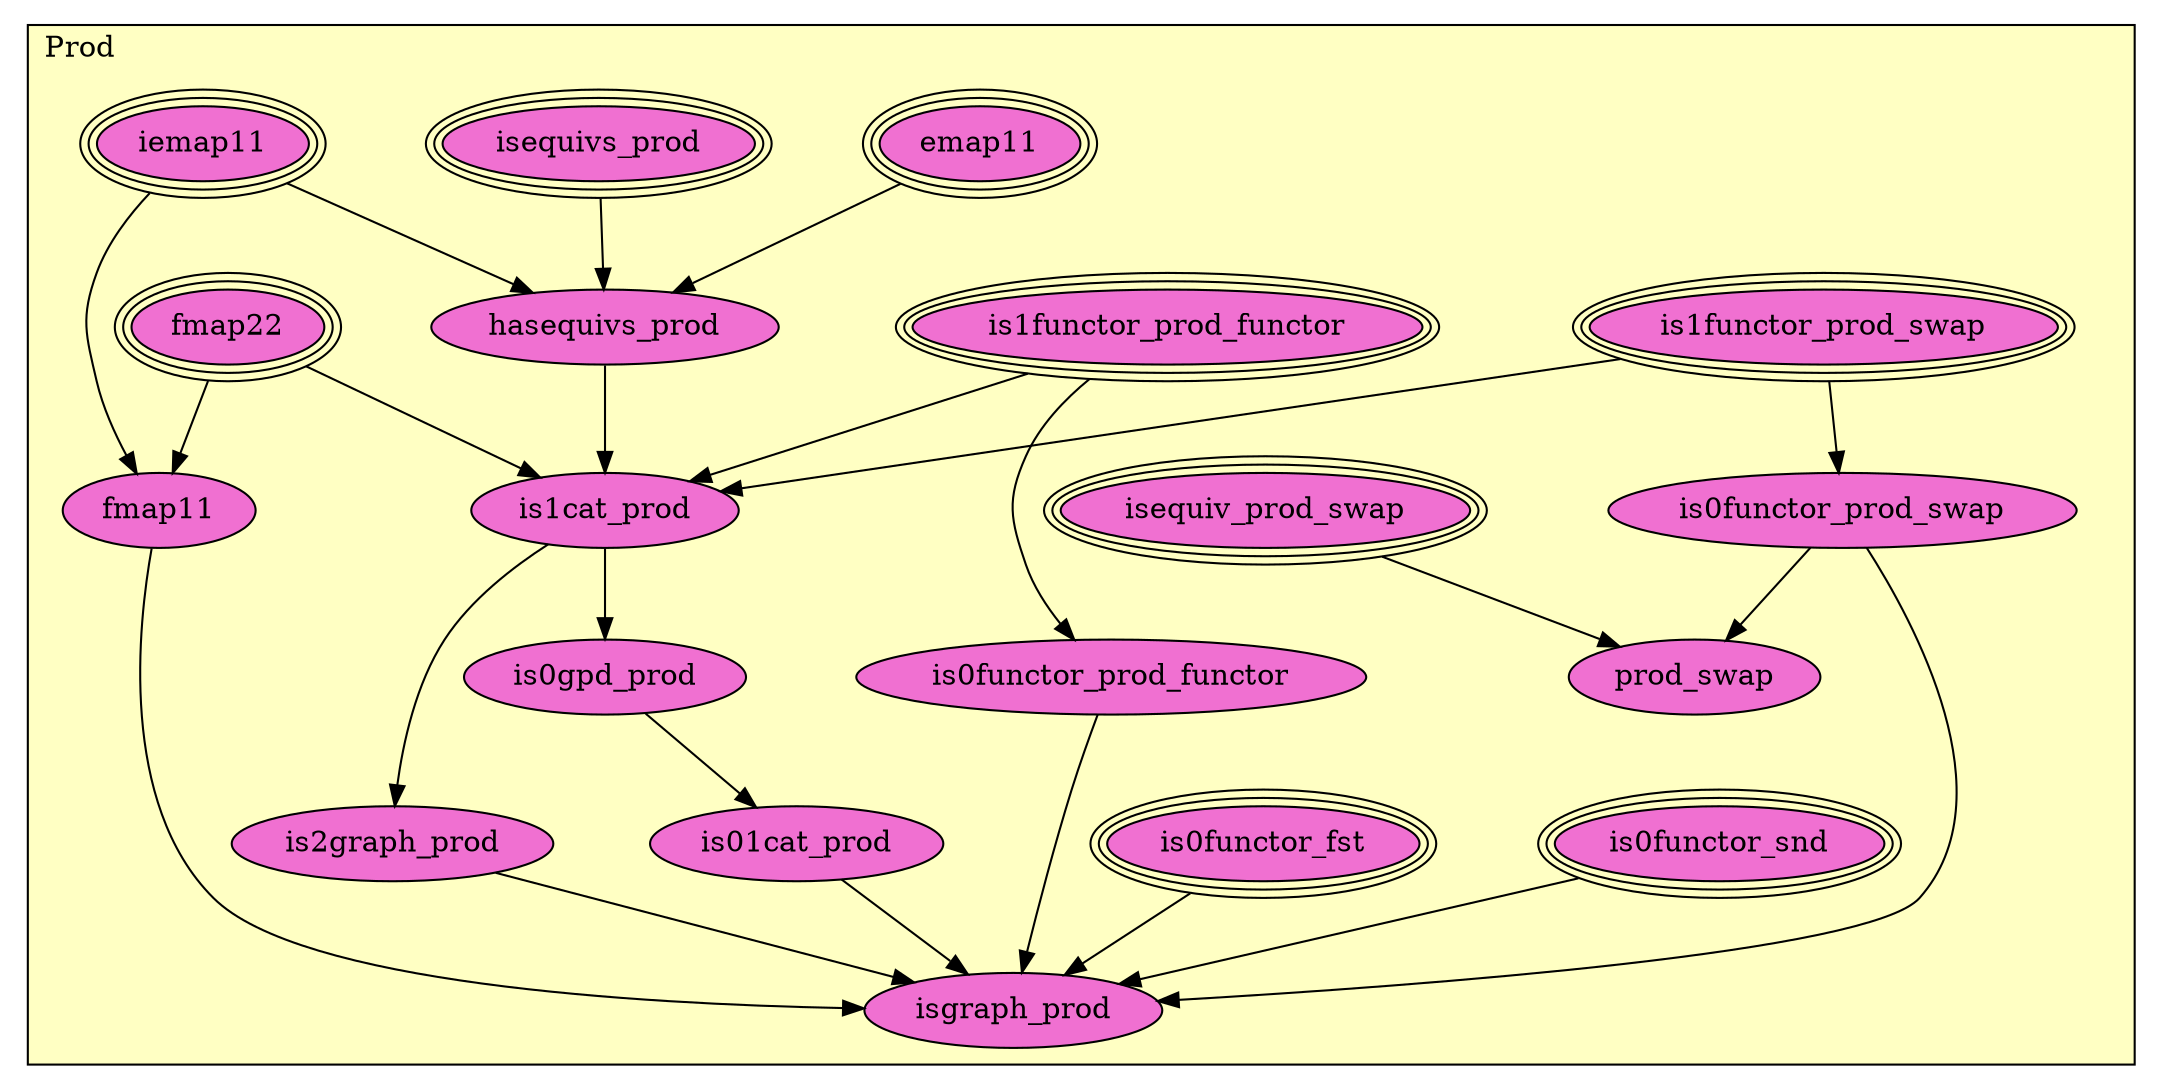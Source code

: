 digraph HoTT_WildCat_Prod {
  graph [ratio=0.5]
  node [style=filled]
Prod_is1functor_prod_swap [label="is1functor_prod_swap", URL=<Prod.html#is1functor_prod_swap>, peripheries=3, fillcolor="#F070D1"] ;
Prod_is0functor_prod_swap [label="is0functor_prod_swap", URL=<Prod.html#is0functor_prod_swap>, fillcolor="#F070D1"] ;
Prod_isequiv_prod_swap [label="isequiv_prod_swap", URL=<Prod.html#isequiv_prod_swap>, peripheries=3, fillcolor="#F070D1"] ;
Prod_prod_swap [label="prod_swap", URL=<Prod.html#prod_swap>, fillcolor="#F070D1"] ;
Prod_is0functor_snd [label="is0functor_snd", URL=<Prod.html#is0functor_snd>, peripheries=3, fillcolor="#F070D1"] ;
Prod_is0functor_fst [label="is0functor_fst", URL=<Prod.html#is0functor_fst>, peripheries=3, fillcolor="#F070D1"] ;
Prod_is1functor_prod_functor [label="is1functor_prod_functor", URL=<Prod.html#is1functor_prod_functor>, peripheries=3, fillcolor="#F070D1"] ;
Prod_is0functor_prod_functor [label="is0functor_prod_functor", URL=<Prod.html#is0functor_prod_functor>, fillcolor="#F070D1"] ;
Prod_emap11 [label="emap11", URL=<Prod.html#emap11>, peripheries=3, fillcolor="#F070D1"] ;
Prod_iemap11 [label="iemap11", URL=<Prod.html#iemap11>, peripheries=3, fillcolor="#F070D1"] ;
Prod_fmap22 [label="fmap22", URL=<Prod.html#fmap22>, peripheries=3, fillcolor="#F070D1"] ;
Prod_isequivs_prod [label="isequivs_prod", URL=<Prod.html#isequivs_prod>, peripheries=3, fillcolor="#F070D1"] ;
Prod_hasequivs_prod [label="hasequivs_prod", URL=<Prod.html#hasequivs_prod>, fillcolor="#F070D1"] ;
Prod_is1cat_prod [label="is1cat_prod", URL=<Prod.html#is1cat_prod>, fillcolor="#F070D1"] ;
Prod_is2graph_prod [label="is2graph_prod", URL=<Prod.html#is2graph_prod>, fillcolor="#F070D1"] ;
Prod_is0gpd_prod [label="is0gpd_prod", URL=<Prod.html#is0gpd_prod>, fillcolor="#F070D1"] ;
Prod_fmap11 [label="fmap11", URL=<Prod.html#fmap11>, fillcolor="#F070D1"] ;
Prod_is01cat_prod [label="is01cat_prod", URL=<Prod.html#is01cat_prod>, fillcolor="#F070D1"] ;
Prod_isgraph_prod [label="isgraph_prod", URL=<Prod.html#isgraph_prod>, fillcolor="#F070D1"] ;
  Prod_is1functor_prod_swap -> Prod_is0functor_prod_swap [] ;
  Prod_is1functor_prod_swap -> Prod_is1cat_prod [] ;
  Prod_is0functor_prod_swap -> Prod_prod_swap [] ;
  Prod_is0functor_prod_swap -> Prod_isgraph_prod [] ;
  Prod_isequiv_prod_swap -> Prod_prod_swap [] ;
  Prod_is0functor_snd -> Prod_isgraph_prod [] ;
  Prod_is0functor_fst -> Prod_isgraph_prod [] ;
  Prod_is1functor_prod_functor -> Prod_is0functor_prod_functor [] ;
  Prod_is1functor_prod_functor -> Prod_is1cat_prod [] ;
  Prod_is0functor_prod_functor -> Prod_isgraph_prod [] ;
  Prod_emap11 -> Prod_hasequivs_prod [] ;
  Prod_iemap11 -> Prod_hasequivs_prod [] ;
  Prod_iemap11 -> Prod_fmap11 [] ;
  Prod_fmap22 -> Prod_is1cat_prod [] ;
  Prod_fmap22 -> Prod_fmap11 [] ;
  Prod_isequivs_prod -> Prod_hasequivs_prod [] ;
  Prod_hasequivs_prod -> Prod_is1cat_prod [] ;
  Prod_is1cat_prod -> Prod_is2graph_prod [] ;
  Prod_is1cat_prod -> Prod_is0gpd_prod [] ;
  Prod_is2graph_prod -> Prod_isgraph_prod [] ;
  Prod_is0gpd_prod -> Prod_is01cat_prod [] ;
  Prod_fmap11 -> Prod_isgraph_prod [] ;
  Prod_is01cat_prod -> Prod_isgraph_prod [] ;
subgraph cluster_Prod { label="Prod"; fillcolor="#FFFFC3"; labeljust=l; style=filled 
Prod_isgraph_prod; Prod_is01cat_prod; Prod_fmap11; Prod_is0gpd_prod; Prod_is2graph_prod; Prod_is1cat_prod; Prod_hasequivs_prod; Prod_isequivs_prod; Prod_fmap22; Prod_iemap11; Prod_emap11; Prod_is0functor_prod_functor; Prod_is1functor_prod_functor; Prod_is0functor_fst; Prod_is0functor_snd; Prod_prod_swap; Prod_isequiv_prod_swap; Prod_is0functor_prod_swap; Prod_is1functor_prod_swap; };
} /* END */
